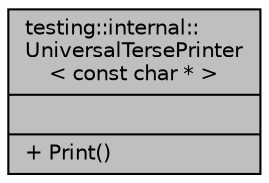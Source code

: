 digraph "testing::internal::UniversalTersePrinter&lt; const char * &gt;"
{
  edge [fontname="Helvetica",fontsize="10",labelfontname="Helvetica",labelfontsize="10"];
  node [fontname="Helvetica",fontsize="10",shape=record];
  Node1 [label="{testing::internal::\lUniversalTersePrinter\l\< const char * \>\n||+ Print()\l}",height=0.2,width=0.4,color="black", fillcolor="grey75", style="filled", fontcolor="black"];
}
